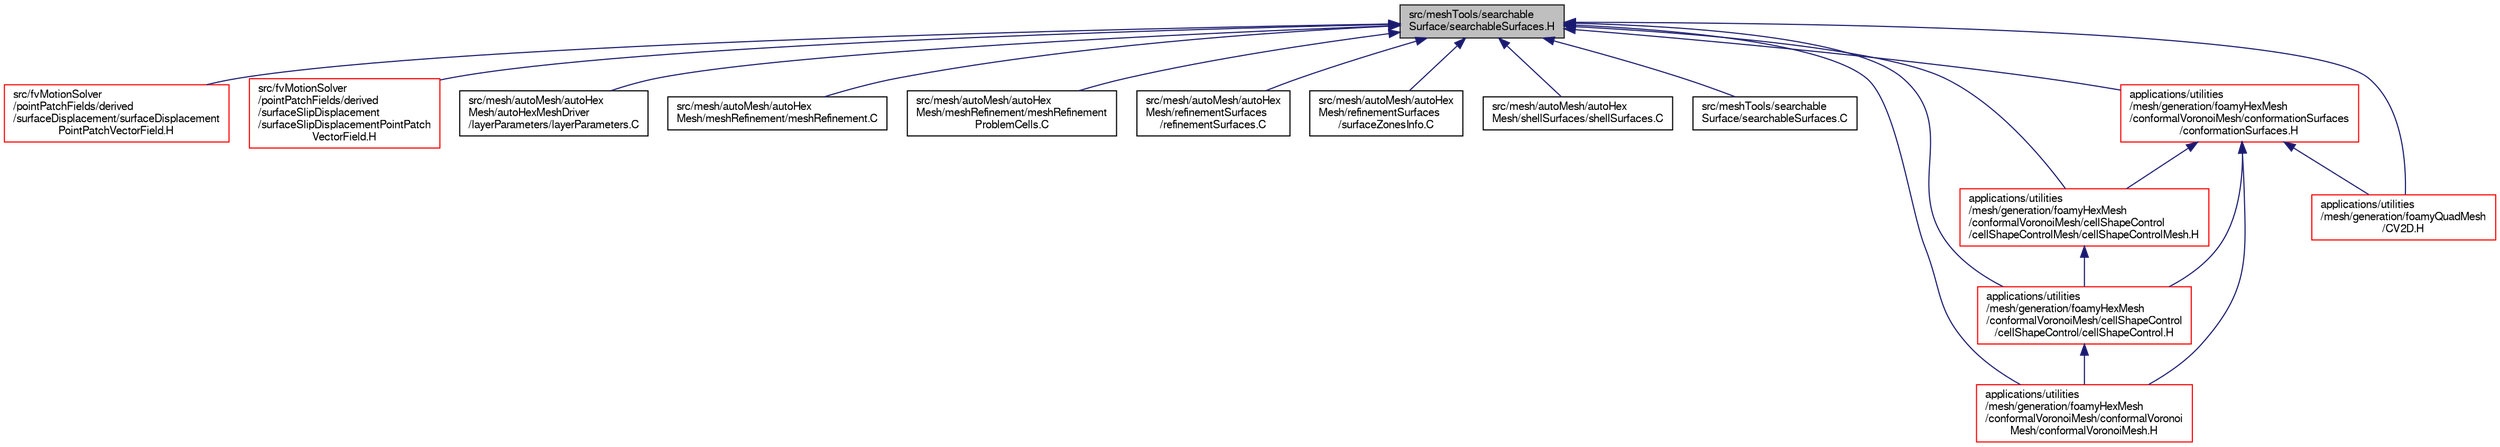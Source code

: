digraph "src/meshTools/searchableSurface/searchableSurfaces.H"
{
  bgcolor="transparent";
  edge [fontname="FreeSans",fontsize="10",labelfontname="FreeSans",labelfontsize="10"];
  node [fontname="FreeSans",fontsize="10",shape=record];
  Node165 [label="src/meshTools/searchable\lSurface/searchableSurfaces.H",height=0.2,width=0.4,color="black", fillcolor="grey75", style="filled", fontcolor="black"];
  Node165 -> Node166 [dir="back",color="midnightblue",fontsize="10",style="solid",fontname="FreeSans"];
  Node166 [label="src/fvMotionSolver\l/pointPatchFields/derived\l/surfaceDisplacement/surfaceDisplacement\lPointPatchVectorField.H",height=0.2,width=0.4,color="red",URL="$a04547.html"];
  Node165 -> Node168 [dir="back",color="midnightblue",fontsize="10",style="solid",fontname="FreeSans"];
  Node168 [label="src/fvMotionSolver\l/pointPatchFields/derived\l/surfaceSlipDisplacement\l/surfaceSlipDisplacementPointPatch\lVectorField.H",height=0.2,width=0.4,color="red",URL="$a04553.html"];
  Node165 -> Node170 [dir="back",color="midnightblue",fontsize="10",style="solid",fontname="FreeSans"];
  Node170 [label="src/mesh/autoMesh/autoHex\lMesh/autoHexMeshDriver\l/layerParameters/layerParameters.C",height=0.2,width=0.4,color="black",URL="$a06860.html"];
  Node165 -> Node171 [dir="back",color="midnightblue",fontsize="10",style="solid",fontname="FreeSans"];
  Node171 [label="src/mesh/autoMesh/autoHex\lMesh/meshRefinement/meshRefinement.C",height=0.2,width=0.4,color="black",URL="$a06917.html"];
  Node165 -> Node172 [dir="back",color="midnightblue",fontsize="10",style="solid",fontname="FreeSans"];
  Node172 [label="src/mesh/autoMesh/autoHex\lMesh/meshRefinement/meshRefinement\lProblemCells.C",height=0.2,width=0.4,color="black",URL="$a06929.html"];
  Node165 -> Node173 [dir="back",color="midnightblue",fontsize="10",style="solid",fontname="FreeSans"];
  Node173 [label="src/mesh/autoMesh/autoHex\lMesh/refinementSurfaces\l/refinementSurfaces.C",height=0.2,width=0.4,color="black",URL="$a06953.html"];
  Node165 -> Node174 [dir="back",color="midnightblue",fontsize="10",style="solid",fontname="FreeSans"];
  Node174 [label="src/mesh/autoMesh/autoHex\lMesh/refinementSurfaces\l/surfaceZonesInfo.C",height=0.2,width=0.4,color="black",URL="$a06959.html"];
  Node165 -> Node175 [dir="back",color="midnightblue",fontsize="10",style="solid",fontname="FreeSans"];
  Node175 [label="src/mesh/autoMesh/autoHex\lMesh/shellSurfaces/shellSurfaces.C",height=0.2,width=0.4,color="black",URL="$a06965.html"];
  Node165 -> Node176 [dir="back",color="midnightblue",fontsize="10",style="solid",fontname="FreeSans"];
  Node176 [label="src/meshTools/searchable\lSurface/searchableSurfaces.C",height=0.2,width=0.4,color="black",URL="$a07829.html"];
  Node165 -> Node177 [dir="back",color="midnightblue",fontsize="10",style="solid",fontname="FreeSans"];
  Node177 [label="applications/utilities\l/mesh/generation/foamyHexMesh\l/conformalVoronoiMesh/cellShapeControl\l/cellShapeControl/cellShapeControl.H",height=0.2,width=0.4,color="red",URL="$a18053.html"];
  Node177 -> Node179 [dir="back",color="midnightblue",fontsize="10",style="solid",fontname="FreeSans"];
  Node179 [label="applications/utilities\l/mesh/generation/foamyHexMesh\l/conformalVoronoiMesh/conformalVoronoi\lMesh/conformalVoronoiMesh.H",height=0.2,width=0.4,color="red",URL="$a18179.html"];
  Node165 -> Node194 [dir="back",color="midnightblue",fontsize="10",style="solid",fontname="FreeSans"];
  Node194 [label="applications/utilities\l/mesh/generation/foamyHexMesh\l/conformalVoronoiMesh/cellShapeControl\l/cellShapeControlMesh/cellShapeControlMesh.H",height=0.2,width=0.4,color="red",URL="$a18062.html"];
  Node194 -> Node177 [dir="back",color="midnightblue",fontsize="10",style="solid",fontname="FreeSans"];
  Node165 -> Node179 [dir="back",color="midnightblue",fontsize="10",style="solid",fontname="FreeSans"];
  Node165 -> Node196 [dir="back",color="midnightblue",fontsize="10",style="solid",fontname="FreeSans"];
  Node196 [label="applications/utilities\l/mesh/generation/foamyHexMesh\l/conformalVoronoiMesh/conformationSurfaces\l/conformationSurfaces.H",height=0.2,width=0.4,color="red",URL="$a18275.html"];
  Node196 -> Node177 [dir="back",color="midnightblue",fontsize="10",style="solid",fontname="FreeSans"];
  Node196 -> Node194 [dir="back",color="midnightblue",fontsize="10",style="solid",fontname="FreeSans"];
  Node196 -> Node179 [dir="back",color="midnightblue",fontsize="10",style="solid",fontname="FreeSans"];
  Node196 -> Node199 [dir="back",color="midnightblue",fontsize="10",style="solid",fontname="FreeSans"];
  Node199 [label="applications/utilities\l/mesh/generation/foamyQuadMesh\l/CV2D.H",height=0.2,width=0.4,color="red",URL="$a18461.html"];
  Node165 -> Node199 [dir="back",color="midnightblue",fontsize="10",style="solid",fontname="FreeSans"];
}
